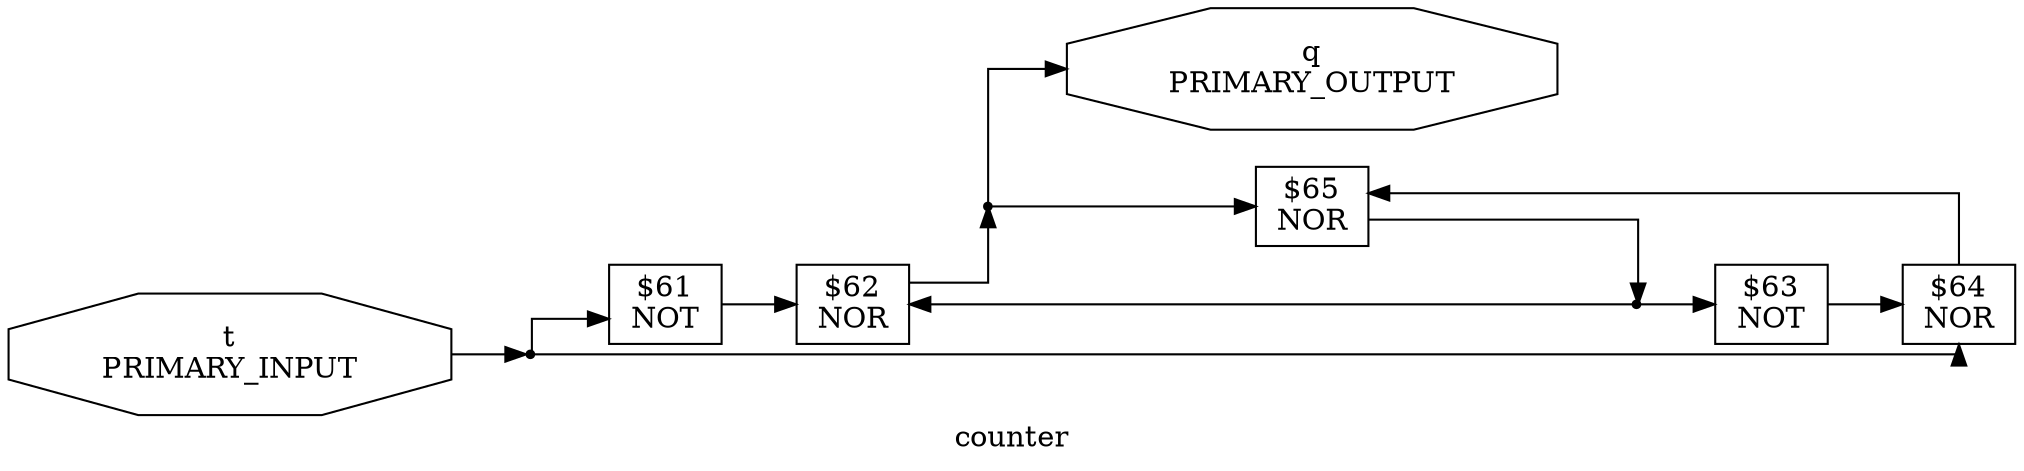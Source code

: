 digraph counter {
label="counter"
rankdir="LR"
remincross=true
splines=ortho
{rank = same; "t";}
{rank = same; "q";}
"q" [shape=octagon, label="q
PRIMARY_OUTPUT"]
"t" [shape=octagon, label="t
PRIMARY_INPUT"]
"tPoint" [ shape=point ]
"t" -> "tPoint":w
"$61" [shape=box, label="$61
NOT"]
"$62" [shape=box, label="$62
NOR"]
"$62Point" [ shape=point ]
"$62" -> "$62Point":w
"$63" [shape=box, label="$63
NOT"]
"$64" [shape=box, label="$64
NOR"]
"$65" [shape=box, label="$65
NOR"]
"$65Point" [ shape=point ]
"$65" -> "$65Point":w
"$62Point":e -> "q"
"$62Point":e -> "$65"
"tPoint":e -> "$61"
"tPoint":e -> "$64"
"$64" -> "$65"
"$65Point":e -> "$62"
"$65Point":e -> "$63"
"$63" -> "$64"
"$61" -> "$62"
}
